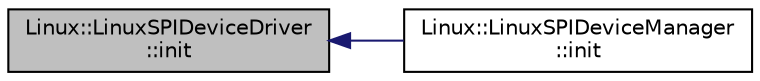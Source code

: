 digraph "Linux::LinuxSPIDeviceDriver::init"
{
 // INTERACTIVE_SVG=YES
  edge [fontname="Helvetica",fontsize="10",labelfontname="Helvetica",labelfontsize="10"];
  node [fontname="Helvetica",fontsize="10",shape=record];
  rankdir="LR";
  Node1 [label="Linux::LinuxSPIDeviceDriver\l::init",height=0.2,width=0.4,color="black", fillcolor="grey75", style="filled" fontcolor="black"];
  Node1 -> Node2 [dir="back",color="midnightblue",fontsize="10",style="solid",fontname="Helvetica"];
  Node2 [label="Linux::LinuxSPIDeviceManager\l::init",height=0.2,width=0.4,color="black", fillcolor="white", style="filled",URL="$classLinux_1_1LinuxSPIDeviceManager.html#a4e1e21e702dde31832046b4a861fe9f0"];
}
